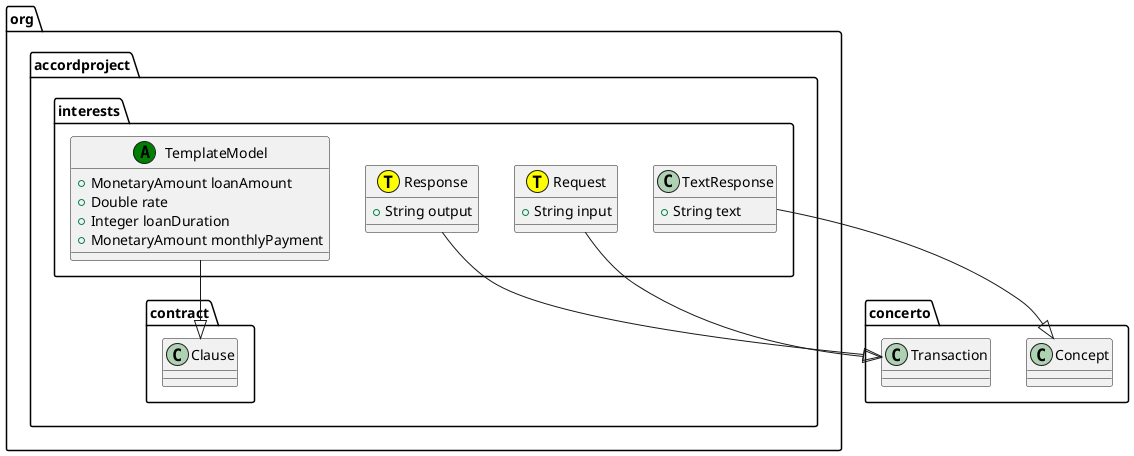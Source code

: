 @startuml
class org.accordproject.interests.Request << (T,yellow) >> {
   + String input
}
org.accordproject.interests.Request --|> concerto.Transaction
class org.accordproject.interests.Response << (T,yellow) >> {
   + String output
}
org.accordproject.interests.Response --|> concerto.Transaction
class org.accordproject.interests.TemplateModel << (A,green) >> {
   + MonetaryAmount loanAmount
   + Double rate
   + Integer loanDuration
   + MonetaryAmount monthlyPayment
}
org.accordproject.interests.TemplateModel --|> org.accordproject.contract.Clause
class org.accordproject.interests.TextResponse {
   + String text
}
org.accordproject.interests.TextResponse --|> concerto.Concept
@enduml
